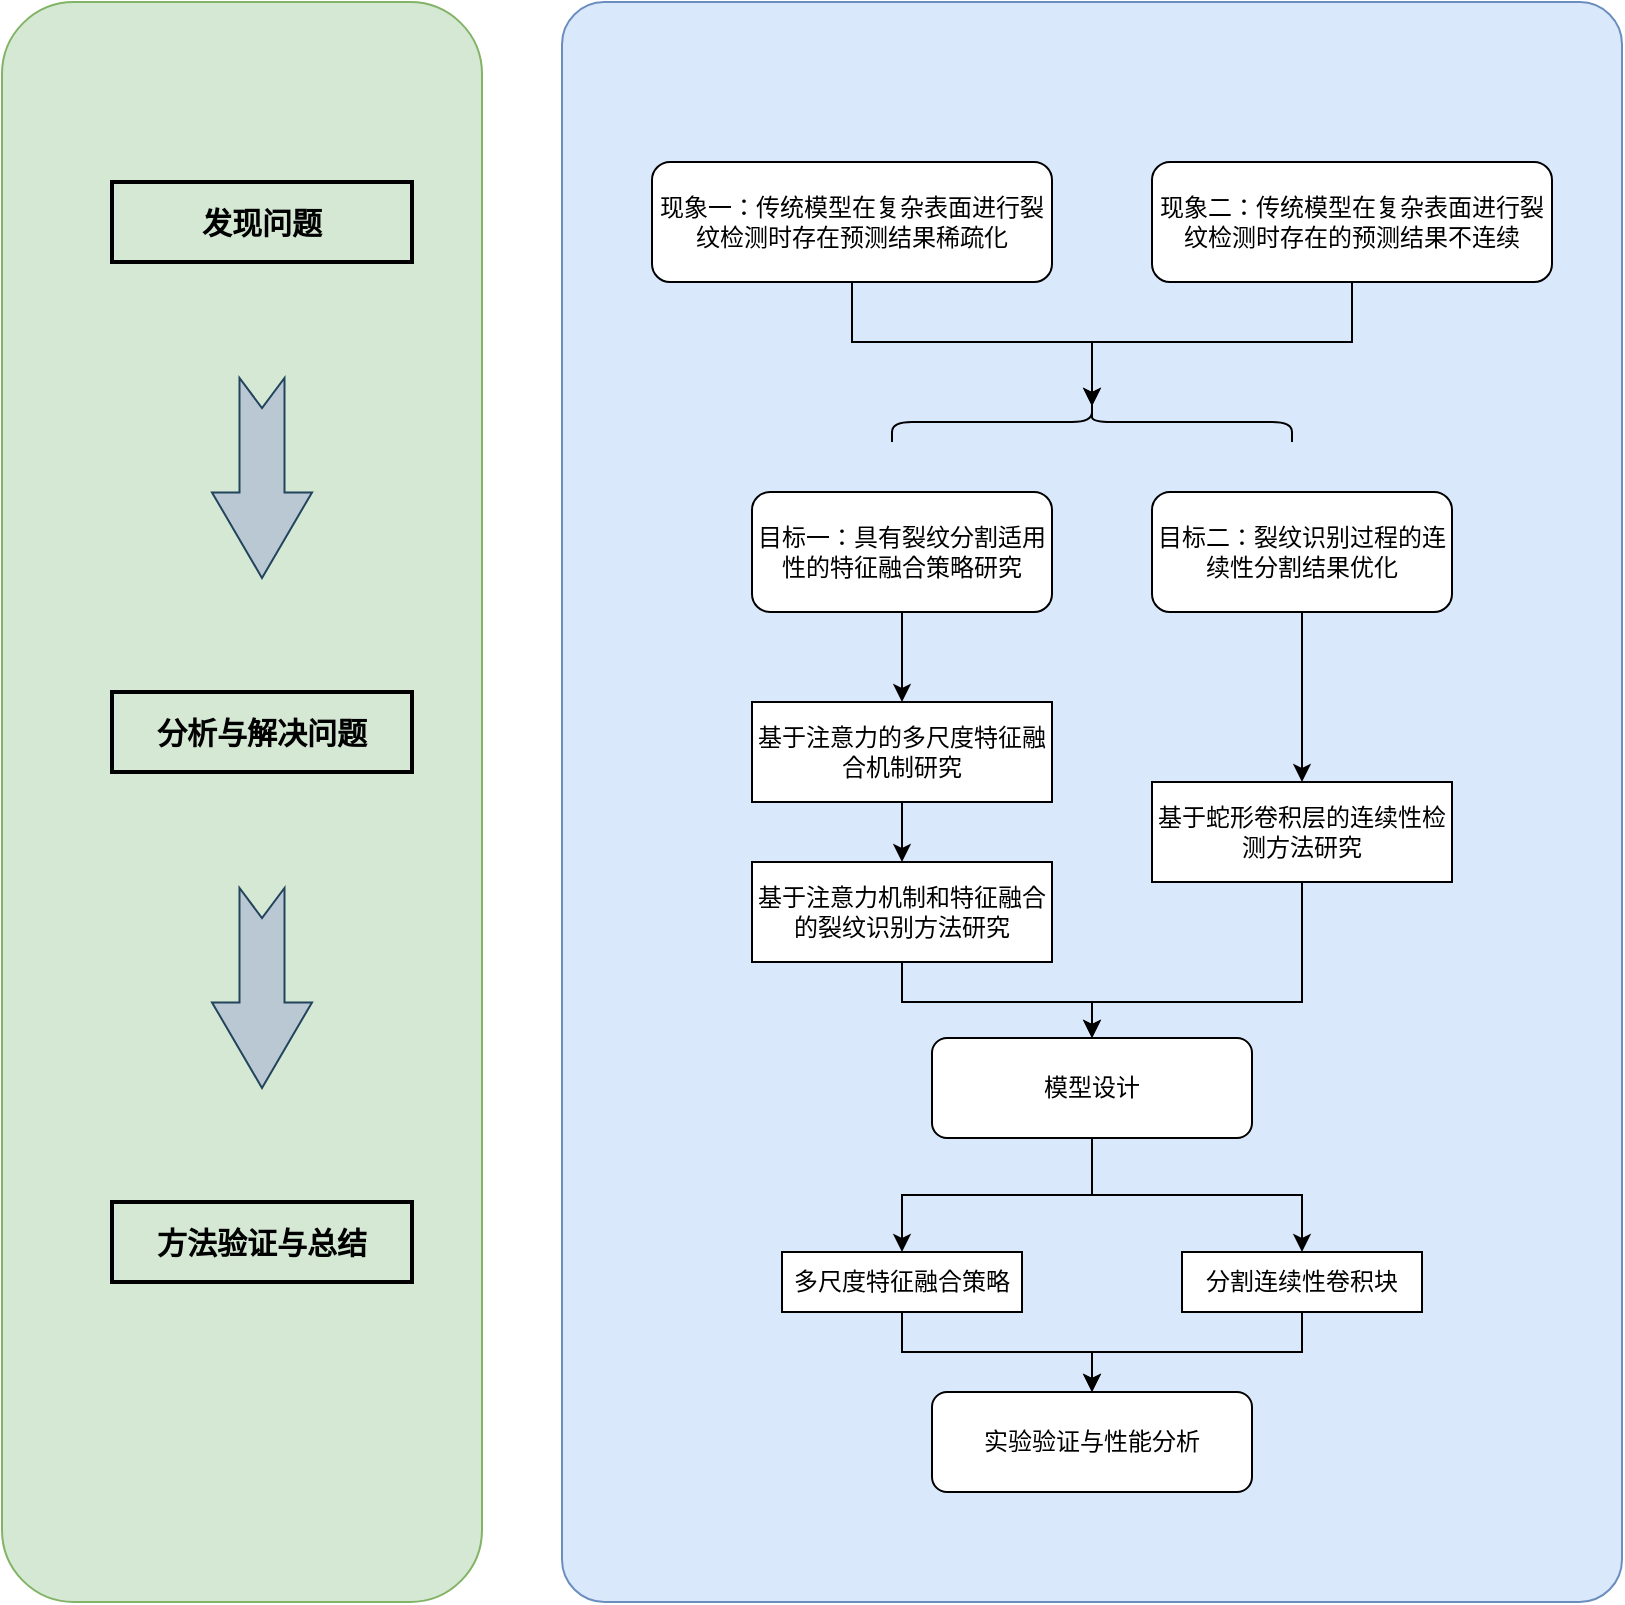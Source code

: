 <mxfile version="22.1.21" type="github">
  <diagram id="6I0OCvxSQrVGMHxT2VVA" name="Page-1">
    <mxGraphModel dx="1562" dy="861" grid="1" gridSize="10" guides="1" tooltips="1" connect="1" arrows="1" fold="1" page="1" pageScale="1" pageWidth="850" pageHeight="1100" math="0" shadow="0">
      <root>
        <mxCell id="0" />
        <mxCell id="1" parent="0" />
        <mxCell id="VlUCXaoxYk9hjqGgWemj-3" value="" style="rounded=1;whiteSpace=wrap;html=1;fillColor=#d5e8d4;strokeColor=#82b366;" vertex="1" parent="1">
          <mxGeometry x="335" y="40" width="240" height="800" as="geometry" />
        </mxCell>
        <mxCell id="VlUCXaoxYk9hjqGgWemj-2" value="" style="rounded=1;whiteSpace=wrap;html=1;fillColor=#dae8fc;strokeColor=#6c8ebf;arcSize=4;" vertex="1" parent="1">
          <mxGeometry x="615" y="40" width="530" height="800" as="geometry" />
        </mxCell>
        <mxCell id="VlUCXaoxYk9hjqGgWemj-12" value="&lt;b&gt;&lt;font style=&quot;font-size: 15px;&quot;&gt;发现问题&lt;/font&gt;&lt;/b&gt;" style="rounded=0;whiteSpace=wrap;html=1;fillColor=none;strokeWidth=2;" vertex="1" parent="1">
          <mxGeometry x="390" y="130" width="150" height="40" as="geometry" />
        </mxCell>
        <mxCell id="VlUCXaoxYk9hjqGgWemj-13" value="&lt;b&gt;&lt;font style=&quot;font-size: 15px;&quot;&gt;分析与解决问题&lt;/font&gt;&lt;/b&gt;" style="rounded=0;whiteSpace=wrap;html=1;fillColor=none;strokeWidth=2;" vertex="1" parent="1">
          <mxGeometry x="390" y="385" width="150" height="40" as="geometry" />
        </mxCell>
        <mxCell id="VlUCXaoxYk9hjqGgWemj-14" value="&lt;b&gt;&lt;font style=&quot;font-size: 15px;&quot;&gt;方法验证与总结&lt;/font&gt;&lt;/b&gt;" style="rounded=0;whiteSpace=wrap;html=1;fillColor=none;strokeWidth=2;" vertex="1" parent="1">
          <mxGeometry x="390" y="640" width="150" height="40" as="geometry" />
        </mxCell>
        <mxCell id="VlUCXaoxYk9hjqGgWemj-38" value="" style="edgeStyle=orthogonalEdgeStyle;rounded=0;orthogonalLoop=1;jettySize=auto;html=1;" edge="1" parent="1" source="VlUCXaoxYk9hjqGgWemj-16" target="VlUCXaoxYk9hjqGgWemj-32">
          <mxGeometry relative="1" as="geometry" />
        </mxCell>
        <mxCell id="VlUCXaoxYk9hjqGgWemj-16" value="目标一：具有裂纹分割适用性的特征融合策略研究" style="rounded=1;whiteSpace=wrap;html=1;" vertex="1" parent="1">
          <mxGeometry x="710" y="285" width="150" height="60" as="geometry" />
        </mxCell>
        <mxCell id="VlUCXaoxYk9hjqGgWemj-37" value="" style="edgeStyle=orthogonalEdgeStyle;rounded=0;orthogonalLoop=1;jettySize=auto;html=1;" edge="1" parent="1" source="VlUCXaoxYk9hjqGgWemj-17" target="VlUCXaoxYk9hjqGgWemj-36">
          <mxGeometry relative="1" as="geometry" />
        </mxCell>
        <mxCell id="VlUCXaoxYk9hjqGgWemj-17" value="目标二：裂纹识别过程的连续性分割结果优化" style="rounded=1;whiteSpace=wrap;html=1;" vertex="1" parent="1">
          <mxGeometry x="910" y="285" width="150" height="60" as="geometry" />
        </mxCell>
        <mxCell id="VlUCXaoxYk9hjqGgWemj-65" style="edgeStyle=orthogonalEdgeStyle;rounded=0;orthogonalLoop=1;jettySize=auto;html=1;entryX=0.5;entryY=0;entryDx=0;entryDy=0;" edge="1" parent="1" source="VlUCXaoxYk9hjqGgWemj-28" target="VlUCXaoxYk9hjqGgWemj-64">
          <mxGeometry relative="1" as="geometry" />
        </mxCell>
        <mxCell id="VlUCXaoxYk9hjqGgWemj-28" value="多尺度特征融合策略" style="rounded=0;whiteSpace=wrap;html=1;" vertex="1" parent="1">
          <mxGeometry x="725" y="665" width="120" height="30" as="geometry" />
        </mxCell>
        <mxCell id="VlUCXaoxYk9hjqGgWemj-66" style="edgeStyle=orthogonalEdgeStyle;rounded=0;orthogonalLoop=1;jettySize=auto;html=1;entryX=0.5;entryY=0;entryDx=0;entryDy=0;" edge="1" parent="1" source="VlUCXaoxYk9hjqGgWemj-29" target="VlUCXaoxYk9hjqGgWemj-64">
          <mxGeometry relative="1" as="geometry" />
        </mxCell>
        <mxCell id="VlUCXaoxYk9hjqGgWemj-29" value="分割连续性卷积块" style="rounded=0;whiteSpace=wrap;html=1;" vertex="1" parent="1">
          <mxGeometry x="925" y="665" width="120" height="30" as="geometry" />
        </mxCell>
        <mxCell id="VlUCXaoxYk9hjqGgWemj-39" value="" style="edgeStyle=orthogonalEdgeStyle;rounded=0;orthogonalLoop=1;jettySize=auto;html=1;" edge="1" parent="1" source="VlUCXaoxYk9hjqGgWemj-32" target="VlUCXaoxYk9hjqGgWemj-33">
          <mxGeometry relative="1" as="geometry" />
        </mxCell>
        <mxCell id="VlUCXaoxYk9hjqGgWemj-32" value="&lt;p class=&quot;MsoNormal&quot;&gt;基于注意力的多尺度特征融合机制研究&lt;/p&gt;" style="rounded=0;whiteSpace=wrap;html=1;" vertex="1" parent="1">
          <mxGeometry x="710" y="390" width="150" height="50" as="geometry" />
        </mxCell>
        <mxCell id="VlUCXaoxYk9hjqGgWemj-67" value="" style="edgeStyle=orthogonalEdgeStyle;rounded=0;orthogonalLoop=1;jettySize=auto;html=1;" edge="1" parent="1" source="VlUCXaoxYk9hjqGgWemj-33" target="VlUCXaoxYk9hjqGgWemj-63">
          <mxGeometry relative="1" as="geometry" />
        </mxCell>
        <mxCell id="VlUCXaoxYk9hjqGgWemj-33" value="&lt;p class=&quot;MsoNormal&quot;&gt;基于注意力机制和特征融合的裂纹识别方法研究&lt;/p&gt;" style="rounded=0;whiteSpace=wrap;html=1;" vertex="1" parent="1">
          <mxGeometry x="710" y="470" width="150" height="50" as="geometry" />
        </mxCell>
        <mxCell id="VlUCXaoxYk9hjqGgWemj-68" value="" style="edgeStyle=orthogonalEdgeStyle;rounded=0;orthogonalLoop=1;jettySize=auto;html=1;" edge="1" parent="1" source="VlUCXaoxYk9hjqGgWemj-36" target="VlUCXaoxYk9hjqGgWemj-63">
          <mxGeometry relative="1" as="geometry">
            <Array as="points">
              <mxPoint x="985" y="540" />
              <mxPoint x="880" y="540" />
            </Array>
          </mxGeometry>
        </mxCell>
        <mxCell id="VlUCXaoxYk9hjqGgWemj-36" value="&lt;p class=&quot;MsoNormal&quot;&gt;基于蛇形卷积层的连续性检测方法研究&lt;/p&gt;" style="rounded=0;whiteSpace=wrap;html=1;" vertex="1" parent="1">
          <mxGeometry x="910" y="430" width="150" height="50" as="geometry" />
        </mxCell>
        <mxCell id="VlUCXaoxYk9hjqGgWemj-45" value="现象一：传统模型在复杂表面进行裂纹检测时存在预测结果稀疏化" style="rounded=1;whiteSpace=wrap;html=1;" vertex="1" parent="1">
          <mxGeometry x="660" y="120" width="200" height="60" as="geometry" />
        </mxCell>
        <mxCell id="VlUCXaoxYk9hjqGgWemj-46" value="现象二：传统模型在复杂表面进行裂纹检测时存在的预测结果不连续" style="rounded=1;whiteSpace=wrap;html=1;" vertex="1" parent="1">
          <mxGeometry x="910" y="120" width="200" height="60" as="geometry" />
        </mxCell>
        <mxCell id="VlUCXaoxYk9hjqGgWemj-52" value="" style="shape=curlyBracket;whiteSpace=wrap;html=1;rounded=1;flipH=1;labelPosition=right;verticalLabelPosition=middle;align=left;verticalAlign=middle;rotation=-90;" vertex="1" parent="1">
          <mxGeometry x="870" y="150" width="20" height="200" as="geometry" />
        </mxCell>
        <mxCell id="VlUCXaoxYk9hjqGgWemj-56" style="edgeStyle=orthogonalEdgeStyle;rounded=0;orthogonalLoop=1;jettySize=auto;html=1;entryX=0.1;entryY=0.5;entryDx=0;entryDy=0;entryPerimeter=0;" edge="1" parent="1" source="VlUCXaoxYk9hjqGgWemj-45" target="VlUCXaoxYk9hjqGgWemj-52">
          <mxGeometry relative="1" as="geometry" />
        </mxCell>
        <mxCell id="VlUCXaoxYk9hjqGgWemj-59" style="edgeStyle=orthogonalEdgeStyle;rounded=0;orthogonalLoop=1;jettySize=auto;html=1;entryX=0.1;entryY=0.5;entryDx=0;entryDy=0;entryPerimeter=0;" edge="1" parent="1" source="VlUCXaoxYk9hjqGgWemj-46" target="VlUCXaoxYk9hjqGgWemj-52">
          <mxGeometry relative="1" as="geometry" />
        </mxCell>
        <mxCell id="VlUCXaoxYk9hjqGgWemj-61" value="" style="html=1;shadow=0;dashed=0;align=center;verticalAlign=middle;shape=mxgraph.arrows2.arrow;dy=0.55;dx=42.8;notch=15;rotation=90;fillColor=#bac8d3;strokeColor=#23445d;" vertex="1" parent="1">
          <mxGeometry x="415" y="253" width="100" height="50" as="geometry" />
        </mxCell>
        <mxCell id="VlUCXaoxYk9hjqGgWemj-62" value="" style="html=1;shadow=0;dashed=0;align=center;verticalAlign=middle;shape=mxgraph.arrows2.arrow;dy=0.55;dx=42.8;notch=15;rotation=90;fillColor=#bac8d3;strokeColor=#23445d;" vertex="1" parent="1">
          <mxGeometry x="415" y="508" width="100" height="50" as="geometry" />
        </mxCell>
        <mxCell id="VlUCXaoxYk9hjqGgWemj-69" value="" style="edgeStyle=orthogonalEdgeStyle;rounded=0;orthogonalLoop=1;jettySize=auto;html=1;" edge="1" parent="1" source="VlUCXaoxYk9hjqGgWemj-63" target="VlUCXaoxYk9hjqGgWemj-28">
          <mxGeometry relative="1" as="geometry" />
        </mxCell>
        <mxCell id="VlUCXaoxYk9hjqGgWemj-71" style="edgeStyle=orthogonalEdgeStyle;rounded=0;orthogonalLoop=1;jettySize=auto;html=1;" edge="1" parent="1" source="VlUCXaoxYk9hjqGgWemj-63" target="VlUCXaoxYk9hjqGgWemj-29">
          <mxGeometry relative="1" as="geometry" />
        </mxCell>
        <mxCell id="VlUCXaoxYk9hjqGgWemj-63" value="模型设计" style="rounded=1;whiteSpace=wrap;html=1;" vertex="1" parent="1">
          <mxGeometry x="800" y="558" width="160" height="50" as="geometry" />
        </mxCell>
        <mxCell id="VlUCXaoxYk9hjqGgWemj-64" value="实验验证与性能分析" style="rounded=1;whiteSpace=wrap;html=1;" vertex="1" parent="1">
          <mxGeometry x="800" y="735" width="160" height="50" as="geometry" />
        </mxCell>
      </root>
    </mxGraphModel>
  </diagram>
</mxfile>
